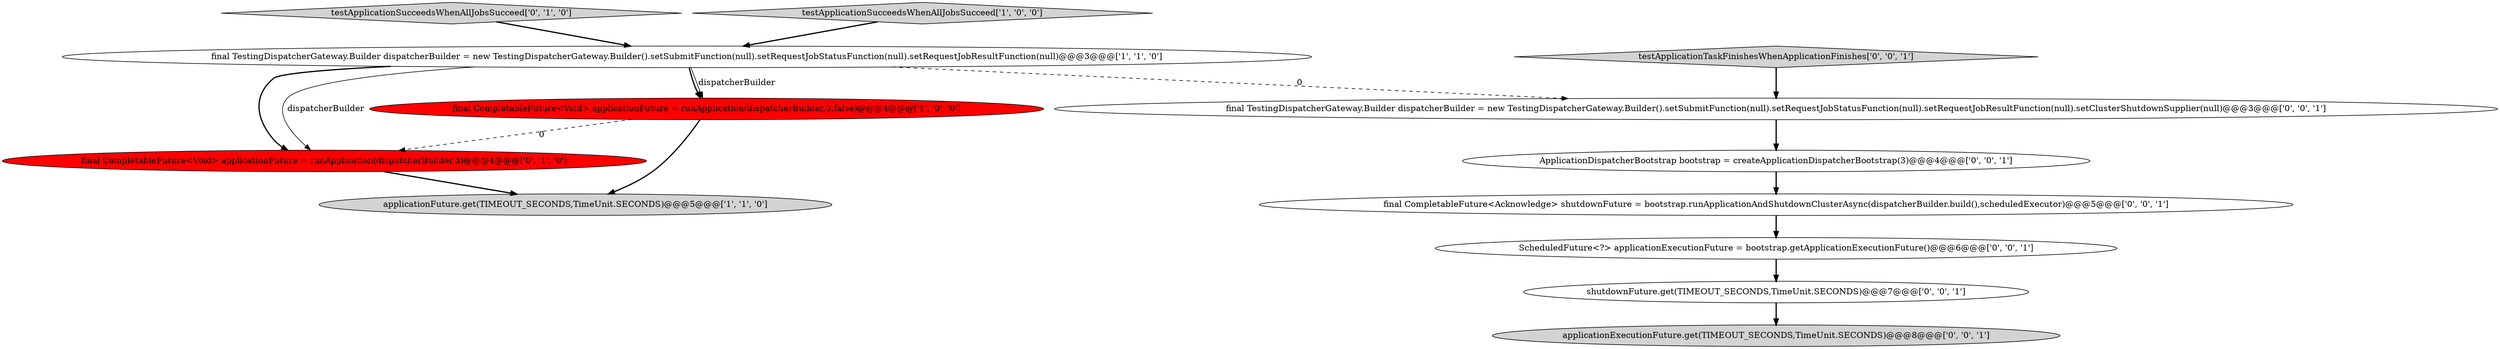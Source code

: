 digraph {
6 [style = filled, label = "final CompletableFuture<Acknowledge> shutdownFuture = bootstrap.runApplicationAndShutdownClusterAsync(dispatcherBuilder.build(),scheduledExecutor)@@@5@@@['0', '0', '1']", fillcolor = white, shape = ellipse image = "AAA0AAABBB3BBB"];
10 [style = filled, label = "ApplicationDispatcherBootstrap bootstrap = createApplicationDispatcherBootstrap(3)@@@4@@@['0', '0', '1']", fillcolor = white, shape = ellipse image = "AAA0AAABBB3BBB"];
12 [style = filled, label = "applicationExecutionFuture.get(TIMEOUT_SECONDS,TimeUnit.SECONDS)@@@8@@@['0', '0', '1']", fillcolor = lightgray, shape = ellipse image = "AAA0AAABBB3BBB"];
4 [style = filled, label = "final CompletableFuture<Void> applicationFuture = runApplication(dispatcherBuilder,3)@@@4@@@['0', '1', '0']", fillcolor = red, shape = ellipse image = "AAA1AAABBB2BBB"];
5 [style = filled, label = "testApplicationSucceedsWhenAllJobsSucceed['0', '1', '0']", fillcolor = lightgray, shape = diamond image = "AAA0AAABBB2BBB"];
0 [style = filled, label = "final CompletableFuture<Void> applicationFuture = runApplication(dispatcherBuilder,3,false)@@@4@@@['1', '0', '0']", fillcolor = red, shape = ellipse image = "AAA1AAABBB1BBB"];
1 [style = filled, label = "final TestingDispatcherGateway.Builder dispatcherBuilder = new TestingDispatcherGateway.Builder().setSubmitFunction(null).setRequestJobStatusFunction(null).setRequestJobResultFunction(null)@@@3@@@['1', '1', '0']", fillcolor = white, shape = ellipse image = "AAA0AAABBB1BBB"];
11 [style = filled, label = "final TestingDispatcherGateway.Builder dispatcherBuilder = new TestingDispatcherGateway.Builder().setSubmitFunction(null).setRequestJobStatusFunction(null).setRequestJobResultFunction(null).setClusterShutdownSupplier(null)@@@3@@@['0', '0', '1']", fillcolor = white, shape = ellipse image = "AAA0AAABBB3BBB"];
9 [style = filled, label = "testApplicationTaskFinishesWhenApplicationFinishes['0', '0', '1']", fillcolor = lightgray, shape = diamond image = "AAA0AAABBB3BBB"];
3 [style = filled, label = "applicationFuture.get(TIMEOUT_SECONDS,TimeUnit.SECONDS)@@@5@@@['1', '1', '0']", fillcolor = lightgray, shape = ellipse image = "AAA0AAABBB1BBB"];
7 [style = filled, label = "shutdownFuture.get(TIMEOUT_SECONDS,TimeUnit.SECONDS)@@@7@@@['0', '0', '1']", fillcolor = white, shape = ellipse image = "AAA0AAABBB3BBB"];
8 [style = filled, label = "ScheduledFuture<?> applicationExecutionFuture = bootstrap.getApplicationExecutionFuture()@@@6@@@['0', '0', '1']", fillcolor = white, shape = ellipse image = "AAA0AAABBB3BBB"];
2 [style = filled, label = "testApplicationSucceedsWhenAllJobsSucceed['1', '0', '0']", fillcolor = lightgray, shape = diamond image = "AAA0AAABBB1BBB"];
8->7 [style = bold, label=""];
0->3 [style = bold, label=""];
4->3 [style = bold, label=""];
5->1 [style = bold, label=""];
1->4 [style = bold, label=""];
0->4 [style = dashed, label="0"];
1->0 [style = bold, label=""];
9->11 [style = bold, label=""];
1->0 [style = solid, label="dispatcherBuilder"];
11->10 [style = bold, label=""];
7->12 [style = bold, label=""];
10->6 [style = bold, label=""];
2->1 [style = bold, label=""];
1->11 [style = dashed, label="0"];
6->8 [style = bold, label=""];
1->4 [style = solid, label="dispatcherBuilder"];
}
